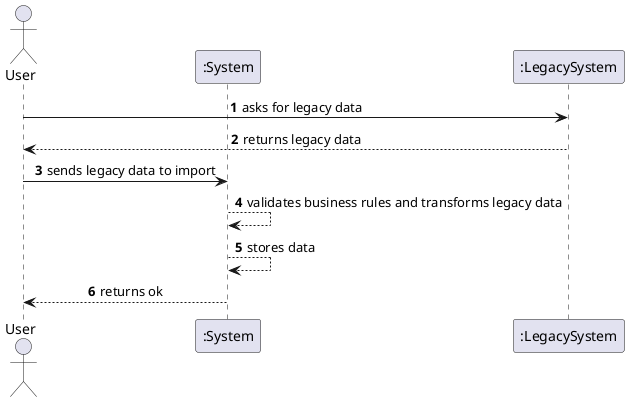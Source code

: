 @startuml
skinparam SequenceMessageAlign center
autonumber
actor "User" as User
participant ":System" as System
participant ":LegacySystem" as LegacySystem

User -> "LegacySystem": asks for legacy data
"LegacySystem" --> User: returns legacy data
User -> System: sends legacy data to import
System --> System: validates business rules and transforms legacy data
System --> System: stores data
System --> User: returns ok

@enduml